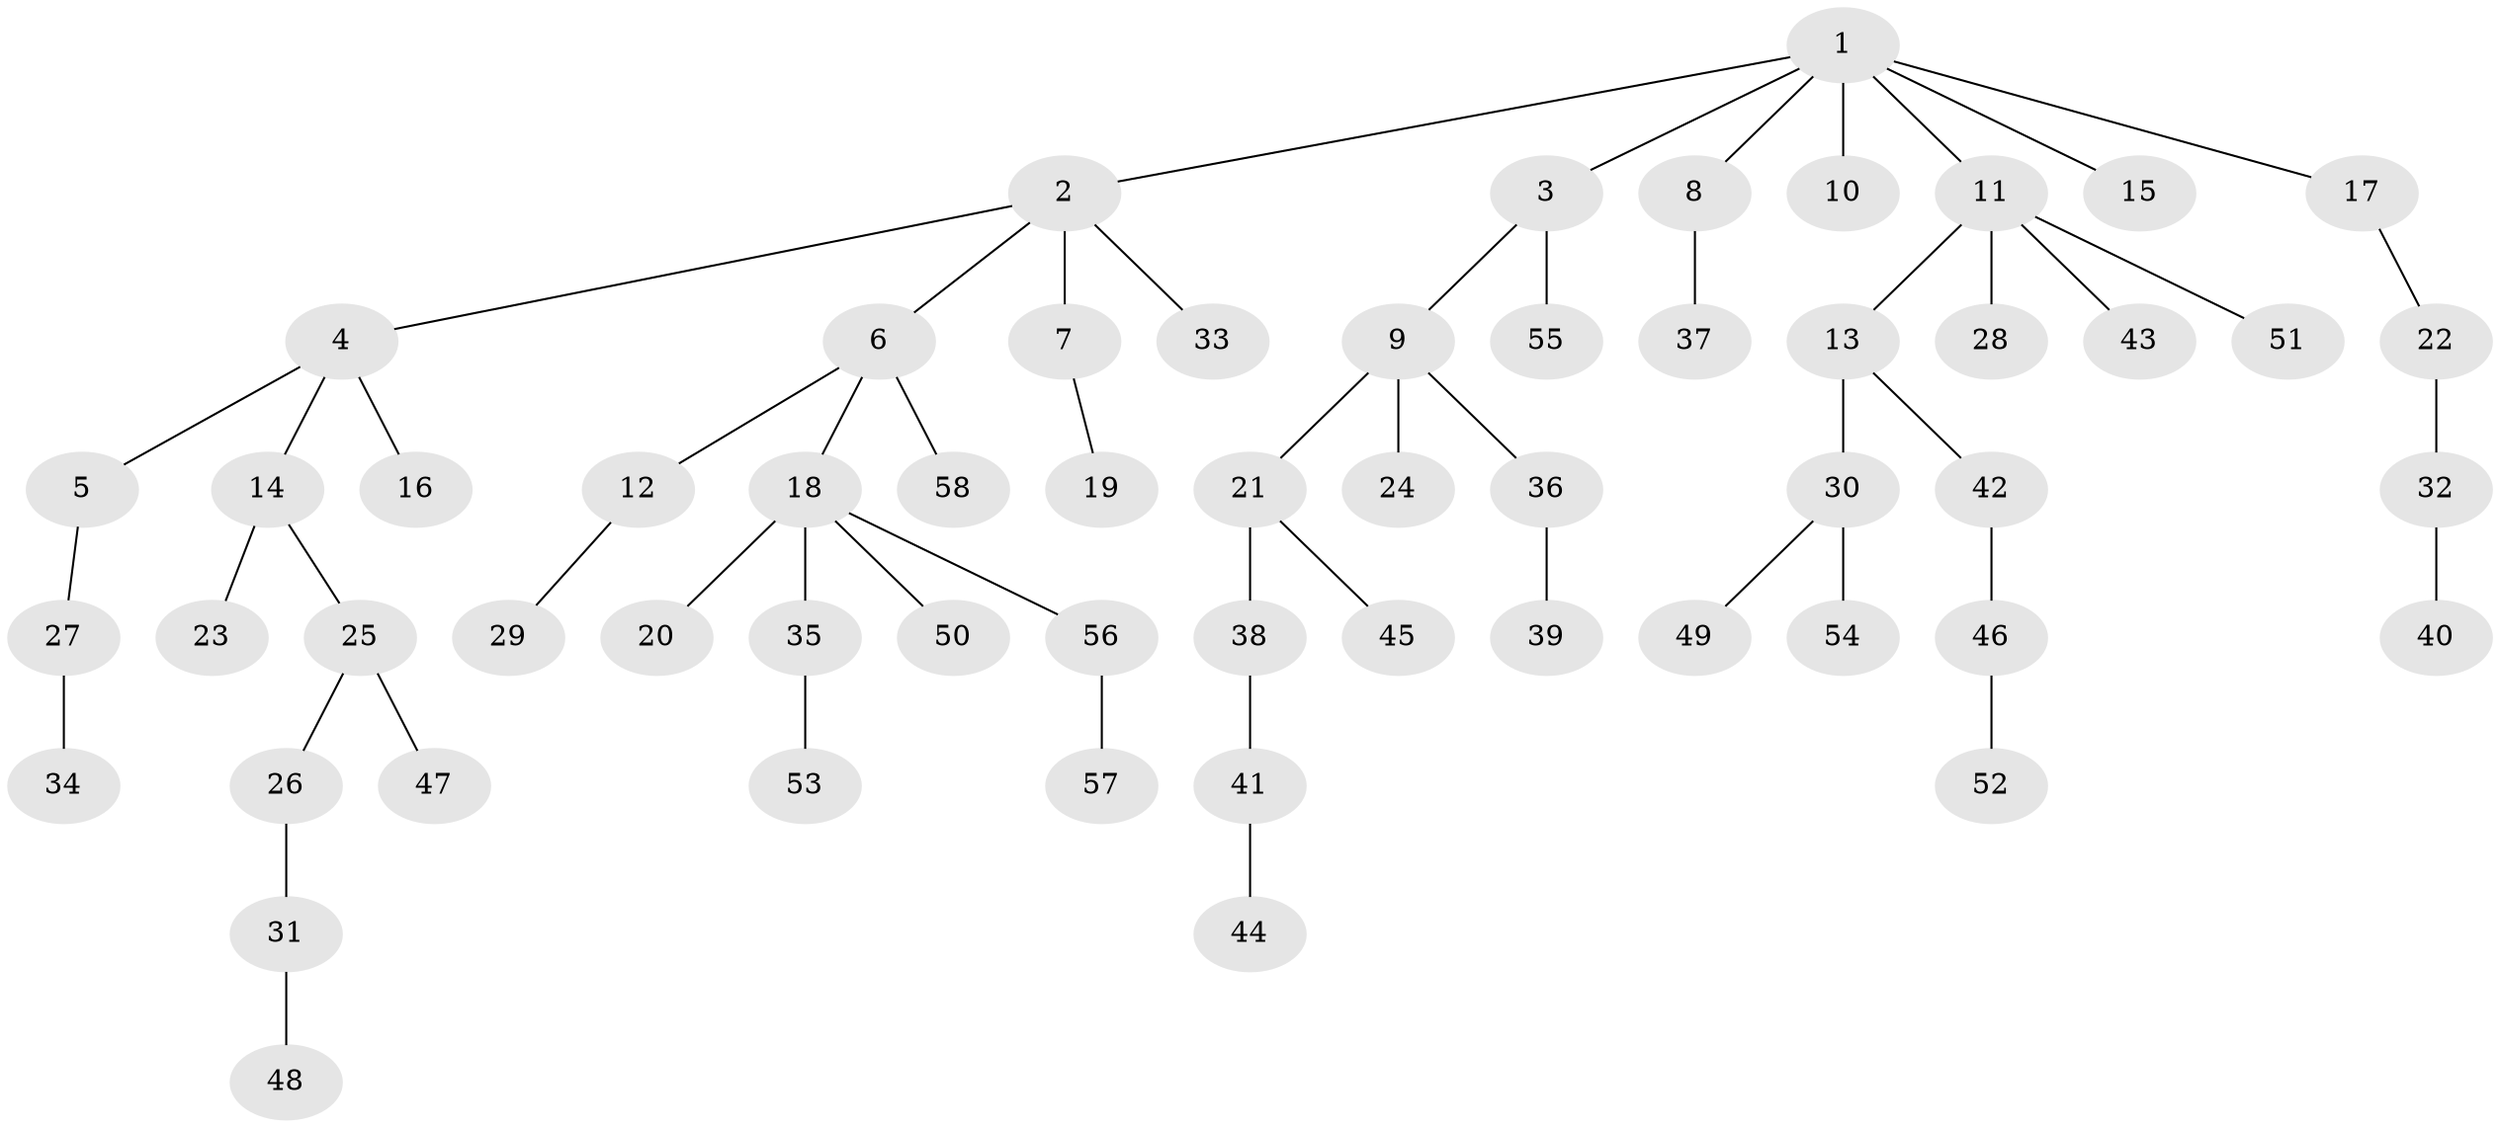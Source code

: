 // Generated by graph-tools (version 1.1) at 2025/15/03/09/25 04:15:28]
// undirected, 58 vertices, 57 edges
graph export_dot {
graph [start="1"]
  node [color=gray90,style=filled];
  1;
  2;
  3;
  4;
  5;
  6;
  7;
  8;
  9;
  10;
  11;
  12;
  13;
  14;
  15;
  16;
  17;
  18;
  19;
  20;
  21;
  22;
  23;
  24;
  25;
  26;
  27;
  28;
  29;
  30;
  31;
  32;
  33;
  34;
  35;
  36;
  37;
  38;
  39;
  40;
  41;
  42;
  43;
  44;
  45;
  46;
  47;
  48;
  49;
  50;
  51;
  52;
  53;
  54;
  55;
  56;
  57;
  58;
  1 -- 2;
  1 -- 3;
  1 -- 8;
  1 -- 10;
  1 -- 11;
  1 -- 15;
  1 -- 17;
  2 -- 4;
  2 -- 6;
  2 -- 7;
  2 -- 33;
  3 -- 9;
  3 -- 55;
  4 -- 5;
  4 -- 14;
  4 -- 16;
  5 -- 27;
  6 -- 12;
  6 -- 18;
  6 -- 58;
  7 -- 19;
  8 -- 37;
  9 -- 21;
  9 -- 24;
  9 -- 36;
  11 -- 13;
  11 -- 28;
  11 -- 43;
  11 -- 51;
  12 -- 29;
  13 -- 30;
  13 -- 42;
  14 -- 23;
  14 -- 25;
  17 -- 22;
  18 -- 20;
  18 -- 35;
  18 -- 50;
  18 -- 56;
  21 -- 38;
  21 -- 45;
  22 -- 32;
  25 -- 26;
  25 -- 47;
  26 -- 31;
  27 -- 34;
  30 -- 49;
  30 -- 54;
  31 -- 48;
  32 -- 40;
  35 -- 53;
  36 -- 39;
  38 -- 41;
  41 -- 44;
  42 -- 46;
  46 -- 52;
  56 -- 57;
}
